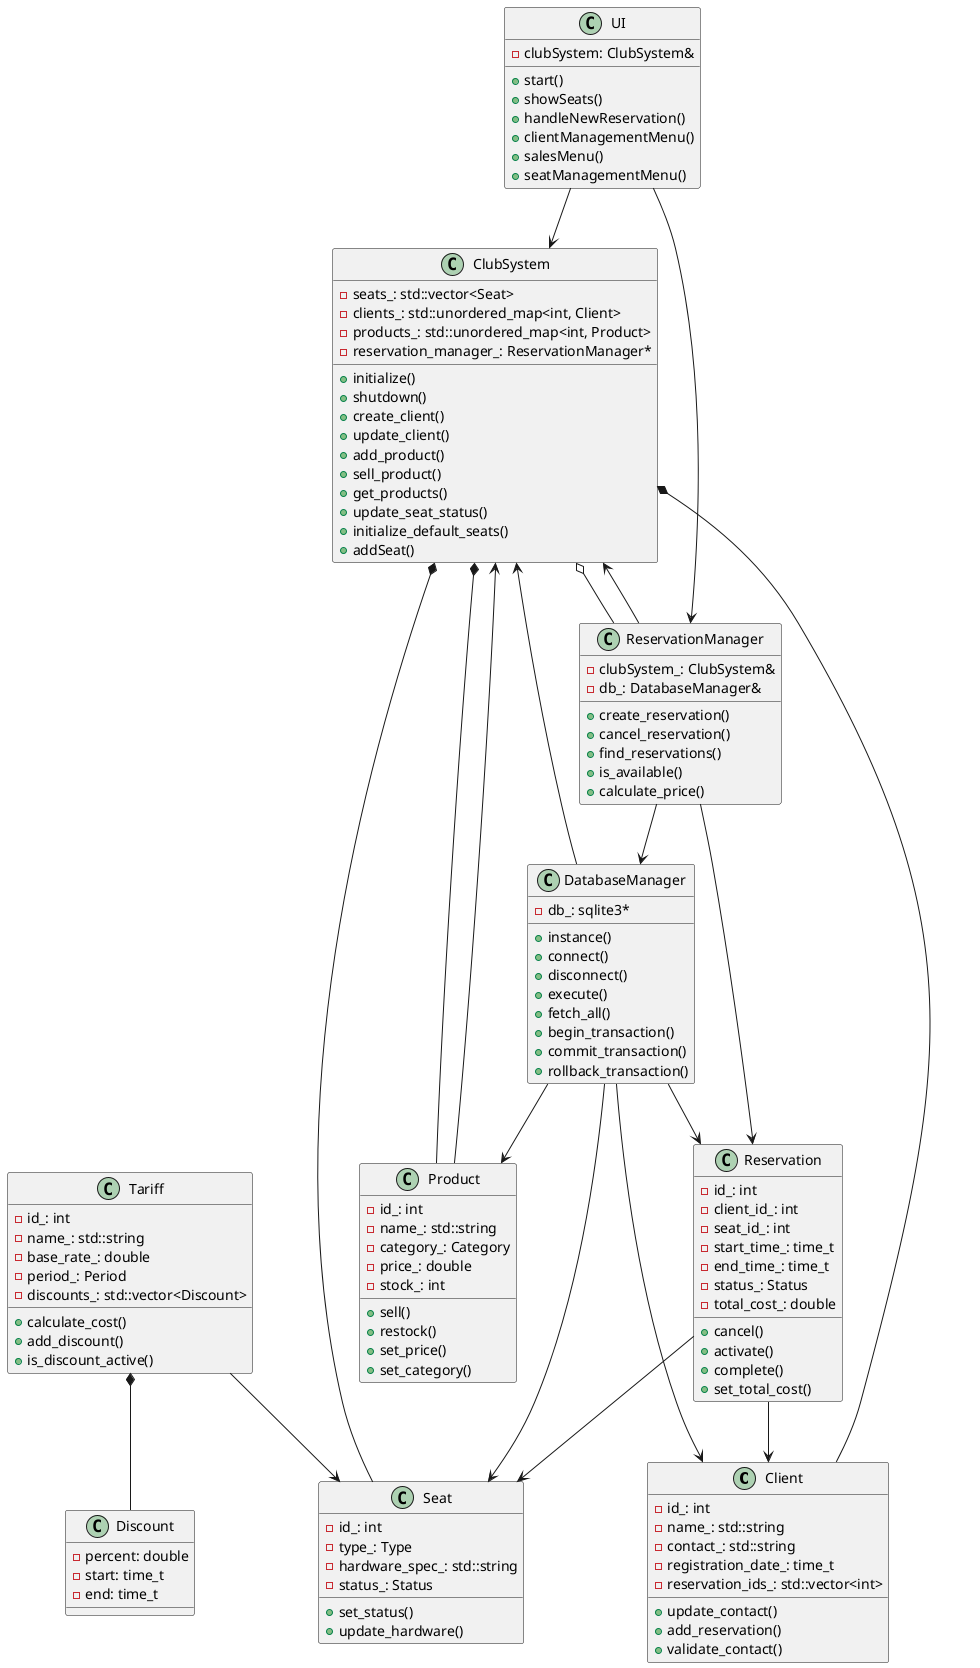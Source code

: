 @startuml
class Client {
  - id_: int
  - name_: std::string
  - contact_: std::string
  - registration_date_: time_t
  - reservation_ids_: std::vector<int>
  + update_contact()
  + add_reservation()
  + validate_contact()
}

class Product {
  - id_: int
  - name_: std::string
  - category_: Category
  - price_: double
  - stock_: int
  + sell()
  + restock()
  + set_price()
  + set_category()
}

class Reservation {
  - id_: int
  - client_id_: int
  - seat_id_: int
  - start_time_: time_t
  - end_time_: time_t
  - status_: Status
  - total_cost_: double
  + cancel()
  + activate()
  + complete()
  + set_total_cost()
}

class Seat {
  - id_: int
  - type_: Type
  - hardware_spec_: std::string
  - status_: Status
  + set_status()
  + update_hardware()
}

class Tariff {
  - id_: int
  - name_: std::string
  - base_rate_: double
  - period_: Period
  - discounts_: std::vector<Discount>
  + calculate_cost()
  + add_discount()
  + is_discount_active()
}

class Discount {
  - percent: double
  - start: time_t
  - end: time_t
}

' Ядро системы
class ClubSystem {
  - seats_: std::vector<Seat>
  - clients_: std::unordered_map<int, Client>
  - products_: std::unordered_map<int, Product>
  - reservation_manager_: ReservationManager*
  + initialize()
  + shutdown()
  + create_client()
  + update_client()
  + add_product()
  + sell_product()
  + get_products()
  + update_seat_status()
  + initialize_default_seats()
  + addSeat()
}

class DatabaseManager {
  - db_: sqlite3*
  + instance()
  + connect()
  + disconnect()
  + execute()
  + fetch_all()
  + begin_transaction()
  + commit_transaction()
  + rollback_transaction()
}

class ReservationManager {
  - clubSystem_: ClubSystem&
  - db_: DatabaseManager&
  + create_reservation()
  + cancel_reservation()
  + find_reservations()
  + is_available()
  + calculate_price()
}

class UI {
  - clubSystem: ClubSystem&
  + start()
  + showSeats()
  + handleNewReservation()
  + clientManagementMenu()
  + salesMenu()
  + seatManagementMenu()
}

ClubSystem  *--  Seat
ClubSystem  *--  Client
ClubSystem  *--  Product
ClubSystem  o--  ReservationManager

ReservationManager  -->  Reservation
ReservationManager --> ClubSystem
ReservationManager --> DatabaseManager

Reservation  -->  Client
Reservation  -->  Seat 

DatabaseManager --> ClubSystem
DatabaseManager -->  Client
DatabaseManager -->  Seat
DatabaseManager -->  Product
DatabaseManager -->  Reservation

UI --> ClubSystem
UI --> ReservationManager

Tariff  *--  Discount
Tariff --> Seat 
Product --> ClubSystem
@enduml